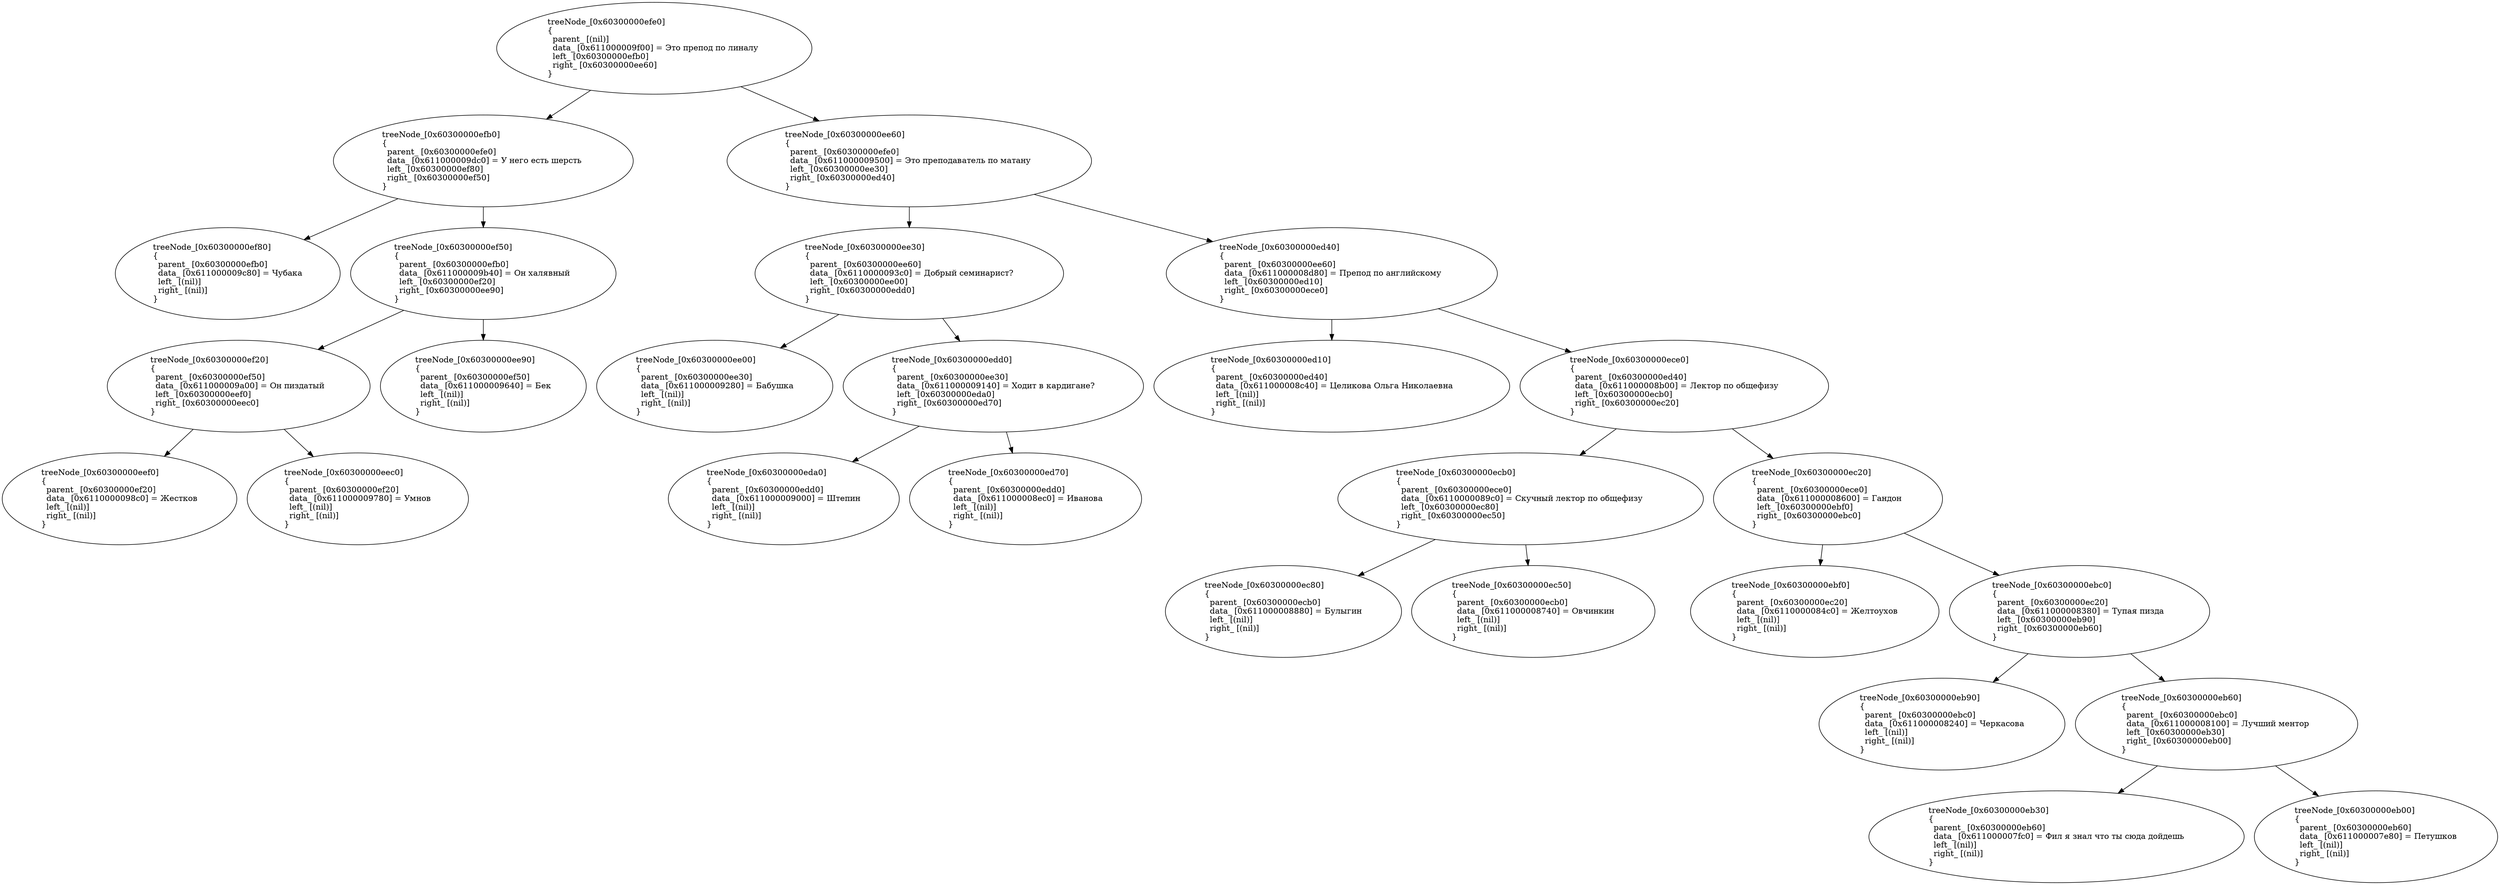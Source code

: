 digraph graf {
treeNode_0x60300000efe0 [label="treeNode_[0x60300000efe0]\l{\l  parent_ [(nil)]\l  data_ [0x611000009f00] = Это препод по линалу \l  left_ [0x60300000efb0]\l  right_ [0x60300000ee60]\l}\l"]
treeNode_0x60300000efe0->treeNode_0x60300000efb0
treeNode_0x60300000efb0 [label="treeNode_[0x60300000efb0]\l{\l  parent_ [0x60300000efe0]\l  data_ [0x611000009dc0] = У него есть шерсть \l  left_ [0x60300000ef80]\l  right_ [0x60300000ef50]\l}\l"]
treeNode_0x60300000efb0->treeNode_0x60300000ef80
treeNode_0x60300000ef80 [label="treeNode_[0x60300000ef80]\l{\l  parent_ [0x60300000efb0]\l  data_ [0x611000009c80] = Чубака\l  left_ [(nil)]\l  right_ [(nil)]\l}\l"]
treeNode_0x60300000efb0->treeNode_0x60300000ef50
treeNode_0x60300000ef50 [label="treeNode_[0x60300000ef50]\l{\l  parent_ [0x60300000efb0]\l  data_ [0x611000009b40] = Он халявный \l  left_ [0x60300000ef20]\l  right_ [0x60300000ee90]\l}\l"]
treeNode_0x60300000ef50->treeNode_0x60300000ef20
treeNode_0x60300000ef20 [label="treeNode_[0x60300000ef20]\l{\l  parent_ [0x60300000ef50]\l  data_ [0x611000009a00] = Он пиздатый \l  left_ [0x60300000eef0]\l  right_ [0x60300000eec0]\l}\l"]
treeNode_0x60300000ef20->treeNode_0x60300000eef0
treeNode_0x60300000eef0 [label="treeNode_[0x60300000eef0]\l{\l  parent_ [0x60300000ef20]\l  data_ [0x6110000098c0] = Жестков\l  left_ [(nil)]\l  right_ [(nil)]\l}\l"]
treeNode_0x60300000ef20->treeNode_0x60300000eec0
treeNode_0x60300000eec0 [label="treeNode_[0x60300000eec0]\l{\l  parent_ [0x60300000ef20]\l  data_ [0x611000009780] = Умнов\l  left_ [(nil)]\l  right_ [(nil)]\l}\l"]
treeNode_0x60300000ef50->treeNode_0x60300000ee90
treeNode_0x60300000ee90 [label="treeNode_[0x60300000ee90]\l{\l  parent_ [0x60300000ef50]\l  data_ [0x611000009640] = Бек\l  left_ [(nil)]\l  right_ [(nil)]\l}\l"]
treeNode_0x60300000efe0->treeNode_0x60300000ee60
treeNode_0x60300000ee60 [label="treeNode_[0x60300000ee60]\l{\l  parent_ [0x60300000efe0]\l  data_ [0x611000009500] = Это преподаватель по матану \l  left_ [0x60300000ee30]\l  right_ [0x60300000ed40]\l}\l"]
treeNode_0x60300000ee60->treeNode_0x60300000ee30
treeNode_0x60300000ee30 [label="treeNode_[0x60300000ee30]\l{\l  parent_ [0x60300000ee60]\l  data_ [0x6110000093c0] = Добрый семинарист?\l  left_ [0x60300000ee00]\l  right_ [0x60300000edd0]\l}\l"]
treeNode_0x60300000ee30->treeNode_0x60300000ee00
treeNode_0x60300000ee00 [label="treeNode_[0x60300000ee00]\l{\l  parent_ [0x60300000ee30]\l  data_ [0x611000009280] = Бабушка\l  left_ [(nil)]\l  right_ [(nil)]\l}\l"]
treeNode_0x60300000ee30->treeNode_0x60300000edd0
treeNode_0x60300000edd0 [label="treeNode_[0x60300000edd0]\l{\l  parent_ [0x60300000ee30]\l  data_ [0x611000009140] = Ходит в кардигане?\l  left_ [0x60300000eda0]\l  right_ [0x60300000ed70]\l}\l"]
treeNode_0x60300000edd0->treeNode_0x60300000eda0
treeNode_0x60300000eda0 [label="treeNode_[0x60300000eda0]\l{\l  parent_ [0x60300000edd0]\l  data_ [0x611000009000] = Штепин\l  left_ [(nil)]\l  right_ [(nil)]\l}\l"]
treeNode_0x60300000edd0->treeNode_0x60300000ed70
treeNode_0x60300000ed70 [label="treeNode_[0x60300000ed70]\l{\l  parent_ [0x60300000edd0]\l  data_ [0x611000008ec0] = Иванова\l  left_ [(nil)]\l  right_ [(nil)]\l}\l"]
treeNode_0x60300000ee60->treeNode_0x60300000ed40
treeNode_0x60300000ed40 [label="treeNode_[0x60300000ed40]\l{\l  parent_ [0x60300000ee60]\l  data_ [0x611000008d80] = Препод по английскому \l  left_ [0x60300000ed10]\l  right_ [0x60300000ece0]\l}\l"]
treeNode_0x60300000ed40->treeNode_0x60300000ed10
treeNode_0x60300000ed10 [label="treeNode_[0x60300000ed10]\l{\l  parent_ [0x60300000ed40]\l  data_ [0x611000008c40] = Целикова Ольга Николаевна\l  left_ [(nil)]\l  right_ [(nil)]\l}\l"]
treeNode_0x60300000ed40->treeNode_0x60300000ece0
treeNode_0x60300000ece0 [label="treeNode_[0x60300000ece0]\l{\l  parent_ [0x60300000ed40]\l  data_ [0x611000008b00] = Лектор по общефизу\l  left_ [0x60300000ecb0]\l  right_ [0x60300000ec20]\l}\l"]
treeNode_0x60300000ece0->treeNode_0x60300000ecb0
treeNode_0x60300000ecb0 [label="treeNode_[0x60300000ecb0]\l{\l  parent_ [0x60300000ece0]\l  data_ [0x6110000089c0] = Скучный лектор по общефизу \l  left_ [0x60300000ec80]\l  right_ [0x60300000ec50]\l}\l"]
treeNode_0x60300000ecb0->treeNode_0x60300000ec80
treeNode_0x60300000ec80 [label="treeNode_[0x60300000ec80]\l{\l  parent_ [0x60300000ecb0]\l  data_ [0x611000008880] = Булыгин\l  left_ [(nil)]\l  right_ [(nil)]\l}\l"]
treeNode_0x60300000ecb0->treeNode_0x60300000ec50
treeNode_0x60300000ec50 [label="treeNode_[0x60300000ec50]\l{\l  parent_ [0x60300000ecb0]\l  data_ [0x611000008740] = Овчинкин\l  left_ [(nil)]\l  right_ [(nil)]\l}\l"]
treeNode_0x60300000ece0->treeNode_0x60300000ec20
treeNode_0x60300000ec20 [label="treeNode_[0x60300000ec20]\l{\l  parent_ [0x60300000ece0]\l  data_ [0x611000008600] = Гандон \l  left_ [0x60300000ebf0]\l  right_ [0x60300000ebc0]\l}\l"]
treeNode_0x60300000ec20->treeNode_0x60300000ebf0
treeNode_0x60300000ebf0 [label="treeNode_[0x60300000ebf0]\l{\l  parent_ [0x60300000ec20]\l  data_ [0x6110000084c0] = Желтоухов\l  left_ [(nil)]\l  right_ [(nil)]\l}\l"]
treeNode_0x60300000ec20->treeNode_0x60300000ebc0
treeNode_0x60300000ebc0 [label="treeNode_[0x60300000ebc0]\l{\l  parent_ [0x60300000ec20]\l  data_ [0x611000008380] = Тупая пизда \l  left_ [0x60300000eb90]\l  right_ [0x60300000eb60]\l}\l"]
treeNode_0x60300000ebc0->treeNode_0x60300000eb90
treeNode_0x60300000eb90 [label="treeNode_[0x60300000eb90]\l{\l  parent_ [0x60300000ebc0]\l  data_ [0x611000008240] = Черкасова\l  left_ [(nil)]\l  right_ [(nil)]\l}\l"]
treeNode_0x60300000ebc0->treeNode_0x60300000eb60
treeNode_0x60300000eb60 [label="treeNode_[0x60300000eb60]\l{\l  parent_ [0x60300000ebc0]\l  data_ [0x611000008100] = Лучший ментор \l  left_ [0x60300000eb30]\l  right_ [0x60300000eb00]\l}\l"]
treeNode_0x60300000eb60->treeNode_0x60300000eb30
treeNode_0x60300000eb30 [label="treeNode_[0x60300000eb30]\l{\l  parent_ [0x60300000eb60]\l  data_ [0x611000007fc0] = Фил я знал что ты сюда дойдешь\l  left_ [(nil)]\l  right_ [(nil)]\l}\l"]
treeNode_0x60300000eb60->treeNode_0x60300000eb00
treeNode_0x60300000eb00 [label="treeNode_[0x60300000eb00]\l{\l  parent_ [0x60300000eb60]\l  data_ [0x611000007e80] = Петушков\l  left_ [(nil)]\l  right_ [(nil)]\l}\l"]
}
